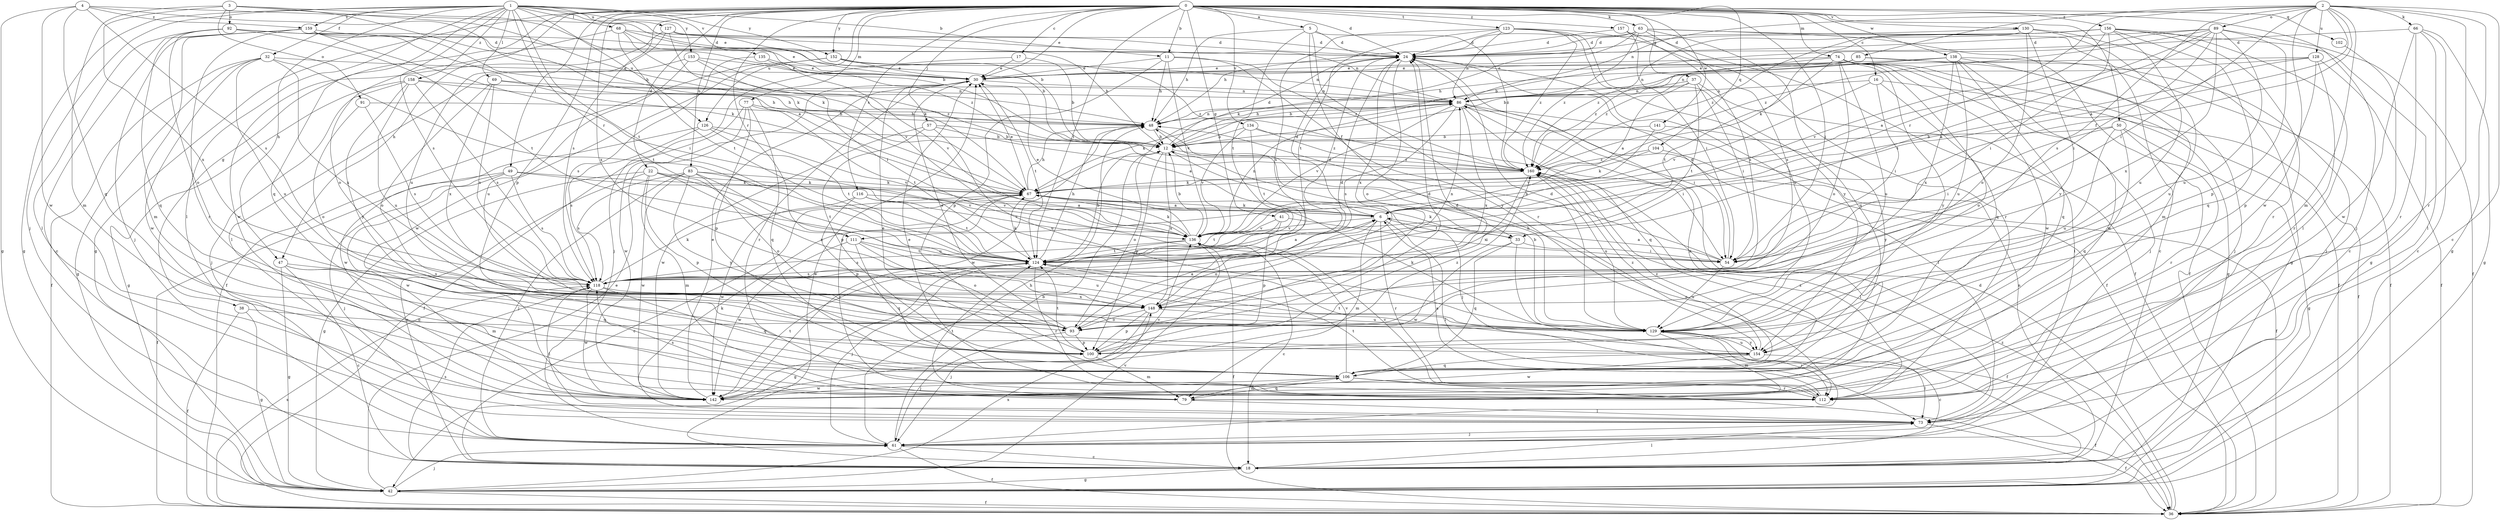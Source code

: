 strict digraph  {
0;
1;
2;
3;
4;
5;
6;
11;
12;
16;
17;
18;
22;
24;
30;
32;
33;
36;
37;
38;
41;
42;
47;
48;
49;
50;
54;
57;
61;
63;
66;
67;
68;
69;
73;
74;
77;
79;
83;
85;
86;
89;
91;
92;
93;
100;
102;
104;
106;
111;
112;
116;
118;
123;
124;
126;
127;
128;
129;
130;
134;
135;
136;
138;
141;
142;
148;
152;
153;
154;
156;
157;
158;
159;
160;
0 -> 5  [label=a];
0 -> 11  [label=b];
0 -> 16  [label=c];
0 -> 17  [label=c];
0 -> 22  [label=d];
0 -> 24  [label=d];
0 -> 30  [label=e];
0 -> 37  [label=g];
0 -> 38  [label=g];
0 -> 41  [label=g];
0 -> 42  [label=g];
0 -> 47  [label=h];
0 -> 49  [label=i];
0 -> 50  [label=i];
0 -> 54  [label=i];
0 -> 57  [label=j];
0 -> 61  [label=j];
0 -> 63  [label=k];
0 -> 74  [label=m];
0 -> 77  [label=m];
0 -> 83  [label=n];
0 -> 100  [label=p];
0 -> 102  [label=q];
0 -> 104  [label=q];
0 -> 111  [label=r];
0 -> 116  [label=s];
0 -> 118  [label=s];
0 -> 123  [label=t];
0 -> 124  [label=t];
0 -> 126  [label=u];
0 -> 130  [label=v];
0 -> 134  [label=v];
0 -> 138  [label=w];
0 -> 141  [label=w];
0 -> 148  [label=x];
0 -> 152  [label=y];
0 -> 156  [label=z];
0 -> 157  [label=z];
1 -> 11  [label=b];
1 -> 12  [label=b];
1 -> 32  [label=f];
1 -> 42  [label=g];
1 -> 47  [label=h];
1 -> 61  [label=j];
1 -> 68  [label=l];
1 -> 69  [label=l];
1 -> 73  [label=l];
1 -> 106  [label=q];
1 -> 111  [label=r];
1 -> 118  [label=s];
1 -> 124  [label=t];
1 -> 126  [label=u];
1 -> 127  [label=u];
1 -> 135  [label=v];
1 -> 152  [label=y];
1 -> 153  [label=y];
1 -> 158  [label=z];
1 -> 159  [label=z];
2 -> 6  [label=a];
2 -> 18  [label=c];
2 -> 33  [label=f];
2 -> 42  [label=g];
2 -> 54  [label=i];
2 -> 66  [label=k];
2 -> 79  [label=m];
2 -> 85  [label=n];
2 -> 86  [label=n];
2 -> 89  [label=o];
2 -> 111  [label=r];
2 -> 112  [label=r];
2 -> 118  [label=s];
2 -> 128  [label=u];
2 -> 142  [label=w];
3 -> 6  [label=a];
3 -> 12  [label=b];
3 -> 67  [label=k];
3 -> 79  [label=m];
3 -> 91  [label=o];
3 -> 92  [label=o];
3 -> 148  [label=x];
4 -> 30  [label=e];
4 -> 42  [label=g];
4 -> 67  [label=k];
4 -> 106  [label=q];
4 -> 118  [label=s];
4 -> 142  [label=w];
4 -> 159  [label=z];
5 -> 24  [label=d];
5 -> 33  [label=f];
5 -> 48  [label=h];
5 -> 112  [label=r];
5 -> 124  [label=t];
5 -> 160  [label=z];
6 -> 24  [label=d];
6 -> 33  [label=f];
6 -> 67  [label=k];
6 -> 73  [label=l];
6 -> 79  [label=m];
6 -> 93  [label=o];
6 -> 112  [label=r];
6 -> 136  [label=v];
11 -> 30  [label=e];
11 -> 48  [label=h];
11 -> 100  [label=p];
11 -> 136  [label=v];
11 -> 154  [label=y];
11 -> 160  [label=z];
12 -> 24  [label=d];
12 -> 61  [label=j];
12 -> 93  [label=o];
12 -> 100  [label=p];
12 -> 148  [label=x];
12 -> 160  [label=z];
16 -> 36  [label=f];
16 -> 54  [label=i];
16 -> 86  [label=n];
16 -> 93  [label=o];
16 -> 136  [label=v];
17 -> 12  [label=b];
17 -> 30  [label=e];
17 -> 61  [label=j];
18 -> 30  [label=e];
18 -> 42  [label=g];
18 -> 73  [label=l];
18 -> 86  [label=n];
18 -> 118  [label=s];
22 -> 18  [label=c];
22 -> 42  [label=g];
22 -> 67  [label=k];
22 -> 79  [label=m];
22 -> 100  [label=p];
22 -> 124  [label=t];
22 -> 148  [label=x];
24 -> 30  [label=e];
24 -> 36  [label=f];
24 -> 93  [label=o];
24 -> 148  [label=x];
30 -> 86  [label=n];
30 -> 112  [label=r];
30 -> 124  [label=t];
32 -> 30  [label=e];
32 -> 36  [label=f];
32 -> 42  [label=g];
32 -> 124  [label=t];
32 -> 129  [label=u];
32 -> 142  [label=w];
32 -> 148  [label=x];
33 -> 36  [label=f];
33 -> 54  [label=i];
33 -> 67  [label=k];
33 -> 106  [label=q];
33 -> 142  [label=w];
36 -> 24  [label=d];
36 -> 118  [label=s];
36 -> 160  [label=z];
37 -> 6  [label=a];
37 -> 12  [label=b];
37 -> 54  [label=i];
37 -> 73  [label=l];
37 -> 86  [label=n];
37 -> 124  [label=t];
38 -> 36  [label=f];
38 -> 42  [label=g];
38 -> 93  [label=o];
41 -> 54  [label=i];
41 -> 100  [label=p];
41 -> 124  [label=t];
41 -> 136  [label=v];
42 -> 30  [label=e];
42 -> 36  [label=f];
42 -> 61  [label=j];
42 -> 136  [label=v];
42 -> 148  [label=x];
47 -> 18  [label=c];
47 -> 42  [label=g];
47 -> 79  [label=m];
47 -> 106  [label=q];
47 -> 118  [label=s];
48 -> 12  [label=b];
48 -> 18  [label=c];
48 -> 86  [label=n];
48 -> 142  [label=w];
49 -> 36  [label=f];
49 -> 61  [label=j];
49 -> 67  [label=k];
49 -> 118  [label=s];
49 -> 136  [label=v];
49 -> 142  [label=w];
50 -> 12  [label=b];
50 -> 42  [label=g];
50 -> 54  [label=i];
50 -> 106  [label=q];
50 -> 112  [label=r];
50 -> 129  [label=u];
54 -> 6  [label=a];
54 -> 24  [label=d];
54 -> 48  [label=h];
54 -> 129  [label=u];
57 -> 6  [label=a];
57 -> 12  [label=b];
57 -> 100  [label=p];
57 -> 129  [label=u];
57 -> 142  [label=w];
61 -> 12  [label=b];
61 -> 18  [label=c];
61 -> 36  [label=f];
61 -> 48  [label=h];
63 -> 18  [label=c];
63 -> 24  [label=d];
63 -> 36  [label=f];
63 -> 48  [label=h];
63 -> 67  [label=k];
63 -> 106  [label=q];
63 -> 118  [label=s];
63 -> 160  [label=z];
66 -> 18  [label=c];
66 -> 24  [label=d];
66 -> 42  [label=g];
66 -> 73  [label=l];
66 -> 112  [label=r];
66 -> 142  [label=w];
67 -> 6  [label=a];
67 -> 18  [label=c];
67 -> 30  [label=e];
67 -> 48  [label=h];
67 -> 112  [label=r];
68 -> 12  [label=b];
68 -> 24  [label=d];
68 -> 67  [label=k];
68 -> 93  [label=o];
68 -> 124  [label=t];
68 -> 160  [label=z];
69 -> 48  [label=h];
69 -> 86  [label=n];
69 -> 93  [label=o];
69 -> 118  [label=s];
69 -> 148  [label=x];
73 -> 36  [label=f];
73 -> 61  [label=j];
73 -> 67  [label=k];
74 -> 30  [label=e];
74 -> 36  [label=f];
74 -> 42  [label=g];
74 -> 61  [label=j];
74 -> 93  [label=o];
74 -> 106  [label=q];
74 -> 124  [label=t];
74 -> 129  [label=u];
74 -> 142  [label=w];
74 -> 154  [label=y];
74 -> 160  [label=z];
77 -> 36  [label=f];
77 -> 48  [label=h];
77 -> 100  [label=p];
77 -> 106  [label=q];
77 -> 124  [label=t];
77 -> 142  [label=w];
79 -> 73  [label=l];
79 -> 106  [label=q];
79 -> 118  [label=s];
79 -> 124  [label=t];
83 -> 61  [label=j];
83 -> 67  [label=k];
83 -> 93  [label=o];
83 -> 118  [label=s];
83 -> 129  [label=u];
83 -> 136  [label=v];
83 -> 142  [label=w];
83 -> 154  [label=y];
85 -> 12  [label=b];
85 -> 30  [label=e];
85 -> 48  [label=h];
85 -> 61  [label=j];
85 -> 129  [label=u];
86 -> 48  [label=h];
86 -> 54  [label=i];
86 -> 67  [label=k];
86 -> 73  [label=l];
86 -> 106  [label=q];
86 -> 118  [label=s];
86 -> 136  [label=v];
86 -> 148  [label=x];
89 -> 6  [label=a];
89 -> 12  [label=b];
89 -> 24  [label=d];
89 -> 36  [label=f];
89 -> 54  [label=i];
89 -> 100  [label=p];
89 -> 124  [label=t];
89 -> 129  [label=u];
89 -> 148  [label=x];
89 -> 160  [label=z];
91 -> 48  [label=h];
91 -> 93  [label=o];
91 -> 118  [label=s];
92 -> 24  [label=d];
92 -> 67  [label=k];
92 -> 73  [label=l];
92 -> 93  [label=o];
92 -> 106  [label=q];
92 -> 124  [label=t];
93 -> 6  [label=a];
93 -> 24  [label=d];
93 -> 30  [label=e];
93 -> 61  [label=j];
93 -> 100  [label=p];
100 -> 24  [label=d];
100 -> 79  [label=m];
100 -> 124  [label=t];
100 -> 160  [label=z];
102 -> 18  [label=c];
104 -> 36  [label=f];
104 -> 67  [label=k];
104 -> 160  [label=z];
106 -> 30  [label=e];
106 -> 36  [label=f];
106 -> 79  [label=m];
106 -> 112  [label=r];
106 -> 136  [label=v];
106 -> 142  [label=w];
106 -> 160  [label=z];
111 -> 93  [label=o];
111 -> 106  [label=q];
111 -> 124  [label=t];
111 -> 129  [label=u];
111 -> 142  [label=w];
112 -> 6  [label=a];
112 -> 30  [label=e];
112 -> 124  [label=t];
112 -> 136  [label=v];
112 -> 160  [label=z];
116 -> 6  [label=a];
116 -> 100  [label=p];
116 -> 124  [label=t];
116 -> 136  [label=v];
116 -> 142  [label=w];
118 -> 67  [label=k];
118 -> 73  [label=l];
118 -> 86  [label=n];
118 -> 106  [label=q];
118 -> 142  [label=w];
118 -> 148  [label=x];
123 -> 24  [label=d];
123 -> 86  [label=n];
123 -> 112  [label=r];
123 -> 118  [label=s];
123 -> 124  [label=t];
123 -> 129  [label=u];
123 -> 154  [label=y];
123 -> 160  [label=z];
124 -> 6  [label=a];
124 -> 12  [label=b];
124 -> 24  [label=d];
124 -> 42  [label=g];
124 -> 48  [label=h];
124 -> 61  [label=j];
124 -> 67  [label=k];
124 -> 112  [label=r];
124 -> 118  [label=s];
126 -> 12  [label=b];
126 -> 118  [label=s];
126 -> 124  [label=t];
126 -> 136  [label=v];
126 -> 142  [label=w];
127 -> 12  [label=b];
127 -> 24  [label=d];
127 -> 86  [label=n];
127 -> 129  [label=u];
127 -> 136  [label=v];
127 -> 142  [label=w];
128 -> 6  [label=a];
128 -> 30  [label=e];
128 -> 36  [label=f];
128 -> 86  [label=n];
128 -> 100  [label=p];
128 -> 112  [label=r];
129 -> 12  [label=b];
129 -> 18  [label=c];
129 -> 24  [label=d];
129 -> 48  [label=h];
129 -> 67  [label=k];
129 -> 79  [label=m];
129 -> 112  [label=r];
129 -> 154  [label=y];
130 -> 24  [label=d];
130 -> 42  [label=g];
130 -> 79  [label=m];
130 -> 93  [label=o];
130 -> 154  [label=y];
130 -> 160  [label=z];
134 -> 12  [label=b];
134 -> 54  [label=i];
134 -> 124  [label=t];
134 -> 136  [label=v];
134 -> 160  [label=z];
135 -> 30  [label=e];
135 -> 118  [label=s];
135 -> 136  [label=v];
136 -> 12  [label=b];
136 -> 18  [label=c];
136 -> 30  [label=e];
136 -> 36  [label=f];
136 -> 67  [label=k];
136 -> 86  [label=n];
136 -> 118  [label=s];
136 -> 124  [label=t];
138 -> 30  [label=e];
138 -> 36  [label=f];
138 -> 61  [label=j];
138 -> 86  [label=n];
138 -> 106  [label=q];
138 -> 129  [label=u];
138 -> 142  [label=w];
138 -> 148  [label=x];
138 -> 160  [label=z];
141 -> 12  [label=b];
141 -> 136  [label=v];
141 -> 154  [label=y];
142 -> 30  [label=e];
142 -> 86  [label=n];
142 -> 124  [label=t];
142 -> 136  [label=v];
148 -> 24  [label=d];
148 -> 61  [label=j];
148 -> 93  [label=o];
148 -> 100  [label=p];
148 -> 129  [label=u];
152 -> 30  [label=e];
152 -> 36  [label=f];
152 -> 86  [label=n];
152 -> 142  [label=w];
152 -> 160  [label=z];
153 -> 30  [label=e];
153 -> 54  [label=i];
153 -> 73  [label=l];
153 -> 129  [label=u];
153 -> 160  [label=z];
154 -> 73  [label=l];
154 -> 106  [label=q];
154 -> 124  [label=t];
154 -> 129  [label=u];
154 -> 142  [label=w];
154 -> 160  [label=z];
156 -> 24  [label=d];
156 -> 42  [label=g];
156 -> 54  [label=i];
156 -> 67  [label=k];
156 -> 73  [label=l];
156 -> 106  [label=q];
156 -> 112  [label=r];
156 -> 129  [label=u];
156 -> 136  [label=v];
156 -> 160  [label=z];
157 -> 24  [label=d];
157 -> 36  [label=f];
157 -> 54  [label=i];
157 -> 118  [label=s];
158 -> 42  [label=g];
158 -> 48  [label=h];
158 -> 61  [label=j];
158 -> 86  [label=n];
158 -> 118  [label=s];
158 -> 129  [label=u];
158 -> 154  [label=y];
159 -> 18  [label=c];
159 -> 24  [label=d];
159 -> 30  [label=e];
159 -> 48  [label=h];
159 -> 54  [label=i];
159 -> 61  [label=j];
159 -> 79  [label=m];
159 -> 112  [label=r];
160 -> 67  [label=k];
160 -> 73  [label=l];
160 -> 129  [label=u];
160 -> 148  [label=x];
}
